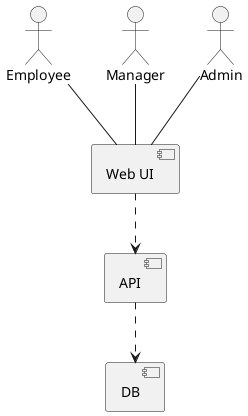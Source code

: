 @startuml
actor Employee
actor Manager
actor Admin

component "Web UI" as WebUI
component "API" as Api
component "DB" as DB

Employee -- WebUI
Manager -- WebUI
Admin -- WebUI
WebUI ..> Api
Api ..> DB
@enduml
